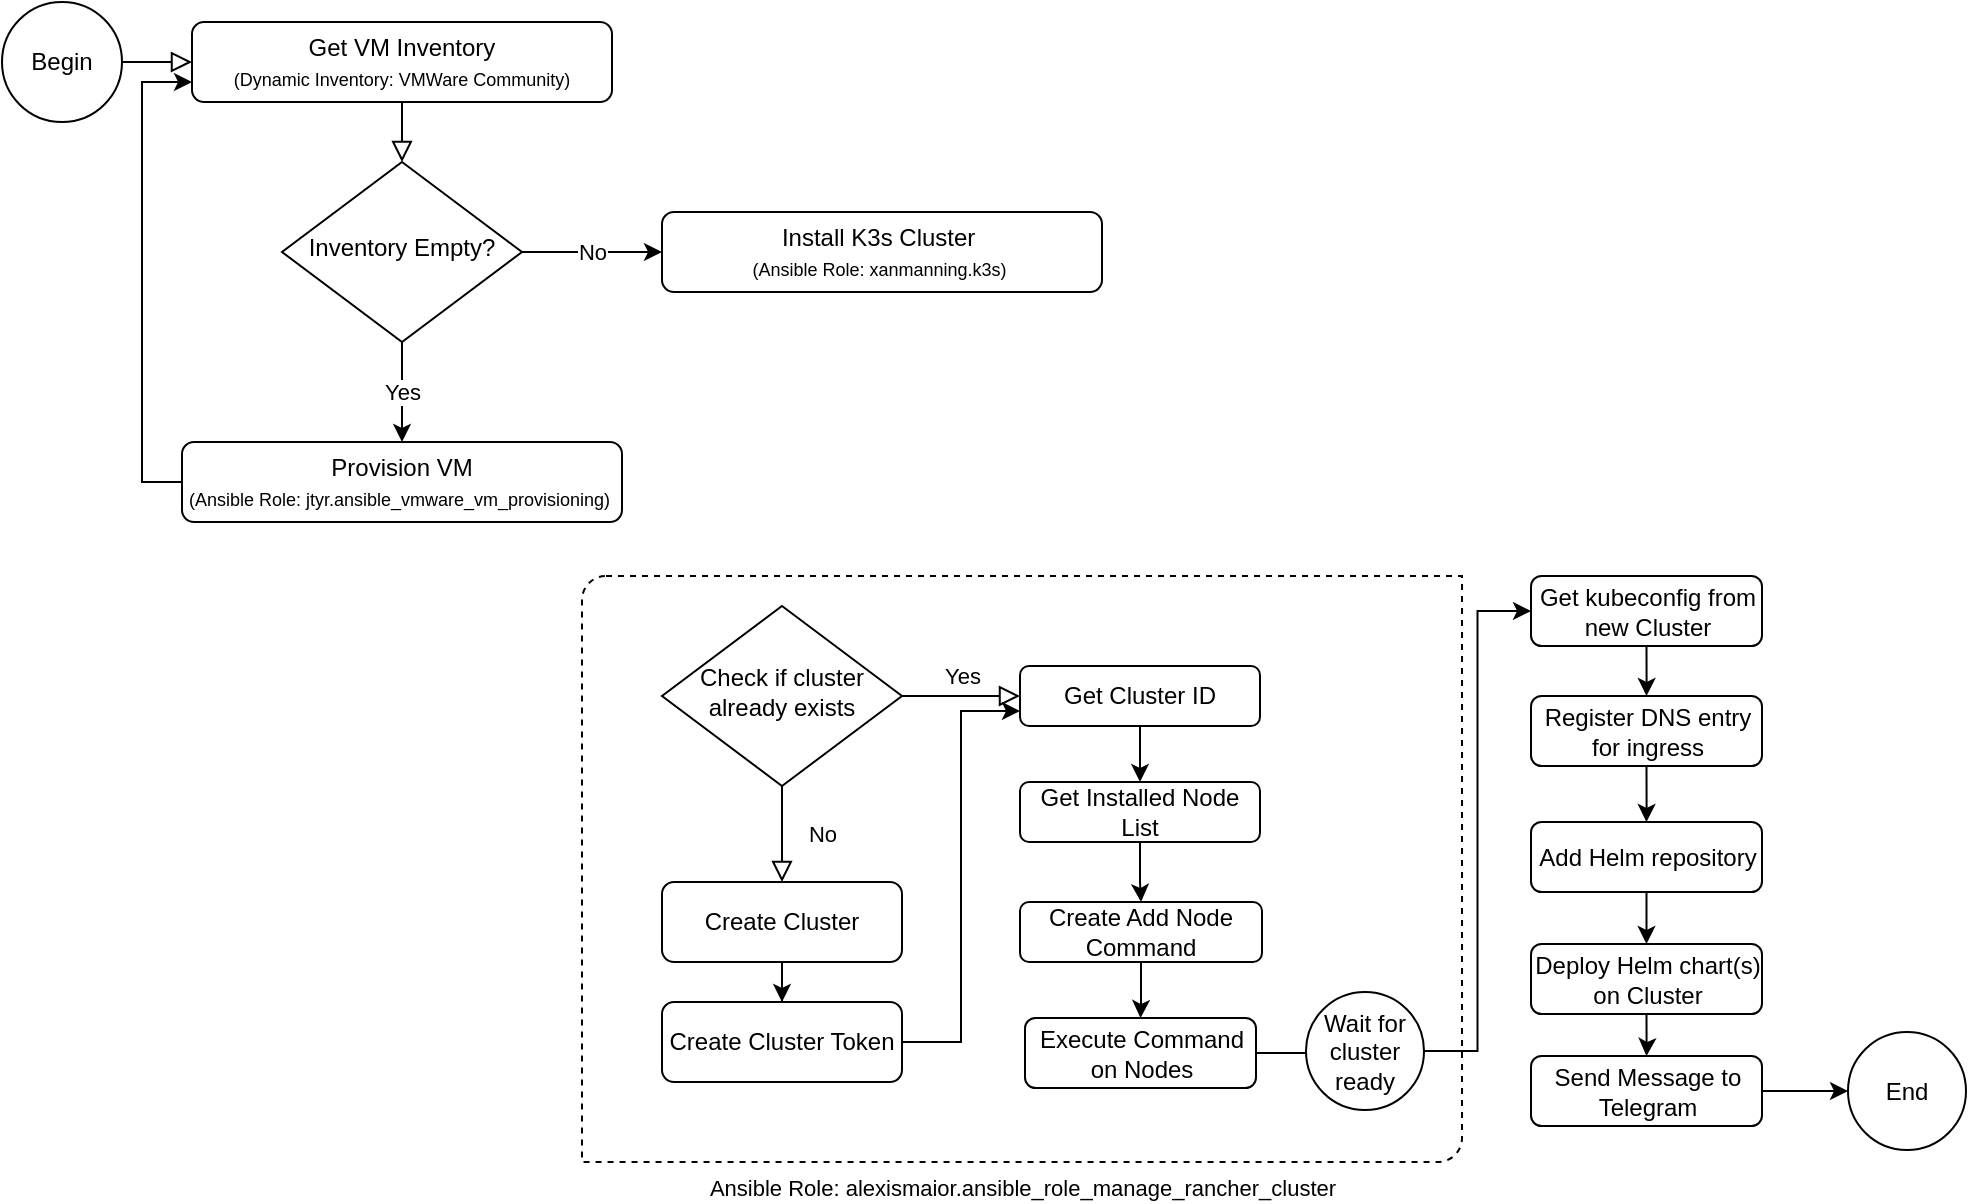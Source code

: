 <mxfile version="13.10.4" type="github"><diagram id="C5RBs43oDa-KdzZeNtuy" name="Page-1"><mxGraphModel dx="868" dy="521" grid="1" gridSize="10" guides="1" tooltips="1" connect="1" arrows="1" fold="1" page="1" pageScale="1" pageWidth="827" pageHeight="1169" math="0" shadow="0"><root><mxCell id="WIyWlLk6GJQsqaUBKTNV-0"/><mxCell id="WIyWlLk6GJQsqaUBKTNV-1" parent="WIyWlLk6GJQsqaUBKTNV-0"/><mxCell id="VpD8w-KAUAByEMXQQ5Yl-3" value="Ansible Role:&amp;nbsp;alexismaior.ansible_role_manage_rancher_cluster&lt;br&gt;" style="verticalLabelPosition=bottom;verticalAlign=top;html=1;shape=mxgraph.basic.diag_round_rect;dx=6;fontSize=11;labelBackgroundColor=none;fillColor=none;dashed=1;" parent="WIyWlLk6GJQsqaUBKTNV-1" vertex="1"><mxGeometry x="290" y="327" width="440" height="293" as="geometry"/></mxCell><mxCell id="WIyWlLk6GJQsqaUBKTNV-2" value="" style="rounded=0;html=1;jettySize=auto;orthogonalLoop=1;fontSize=11;endArrow=block;endFill=0;endSize=8;strokeWidth=1;shadow=0;labelBackgroundColor=none;edgeStyle=orthogonalEdgeStyle;" parent="WIyWlLk6GJQsqaUBKTNV-1" source="JwHX2udDNT2M7cvMBdkV-4" target="JwHX2udDNT2M7cvMBdkV-0" edge="1"><mxGeometry relative="1" as="geometry"><mxPoint x="235" y="120" as="sourcePoint"/></mxGeometry></mxCell><mxCell id="WIyWlLk6GJQsqaUBKTNV-4" value="No" style="rounded=0;html=1;jettySize=auto;orthogonalLoop=1;fontSize=11;endArrow=block;endFill=0;endSize=8;strokeWidth=1;shadow=0;labelBackgroundColor=none;edgeStyle=orthogonalEdgeStyle;" parent="WIyWlLk6GJQsqaUBKTNV-1" source="WIyWlLk6GJQsqaUBKTNV-6" target="WIyWlLk6GJQsqaUBKTNV-11" edge="1"><mxGeometry y="20" relative="1" as="geometry"><mxPoint as="offset"/><mxPoint x="390" y="550" as="targetPoint"/></mxGeometry></mxCell><mxCell id="WIyWlLk6GJQsqaUBKTNV-5" value="Yes" style="edgeStyle=orthogonalEdgeStyle;rounded=0;html=1;jettySize=auto;orthogonalLoop=1;fontSize=11;endArrow=block;endFill=0;endSize=8;strokeWidth=1;shadow=0;labelBackgroundColor=none;" parent="WIyWlLk6GJQsqaUBKTNV-1" source="WIyWlLk6GJQsqaUBKTNV-6" target="ro4fjz_k7fc-FlAlumym-7" edge="1"><mxGeometry y="10" relative="1" as="geometry"><mxPoint as="offset"/><mxPoint x="560" y="385" as="targetPoint"/></mxGeometry></mxCell><mxCell id="WIyWlLk6GJQsqaUBKTNV-6" value="Check if cluster already exists" style="rhombus;whiteSpace=wrap;html=1;shadow=0;fontFamily=Helvetica;fontSize=12;align=center;strokeWidth=1;spacing=6;spacingTop=-4;" parent="WIyWlLk6GJQsqaUBKTNV-1" vertex="1"><mxGeometry x="330" y="342" width="120" height="90" as="geometry"/></mxCell><mxCell id="ro4fjz_k7fc-FlAlumym-2" value="" style="edgeStyle=orthogonalEdgeStyle;rounded=0;orthogonalLoop=1;jettySize=auto;html=1;" parent="WIyWlLk6GJQsqaUBKTNV-1" source="WIyWlLk6GJQsqaUBKTNV-11" target="ro4fjz_k7fc-FlAlumym-1" edge="1"><mxGeometry relative="1" as="geometry"/></mxCell><mxCell id="WIyWlLk6GJQsqaUBKTNV-11" value="Create Cluster" style="rounded=1;whiteSpace=wrap;html=1;fontSize=12;glass=0;strokeWidth=1;shadow=0;" parent="WIyWlLk6GJQsqaUBKTNV-1" vertex="1"><mxGeometry x="330" y="480" width="120" height="40" as="geometry"/></mxCell><mxCell id="ro4fjz_k7fc-FlAlumym-0" value="Begin" style="ellipse;whiteSpace=wrap;html=1;aspect=fixed;" parent="WIyWlLk6GJQsqaUBKTNV-1" vertex="1"><mxGeometry y="40" width="60" height="60" as="geometry"/></mxCell><mxCell id="ro4fjz_k7fc-FlAlumym-10" style="edgeStyle=orthogonalEdgeStyle;rounded=0;orthogonalLoop=1;jettySize=auto;html=1;entryX=0;entryY=0.75;entryDx=0;entryDy=0;" parent="WIyWlLk6GJQsqaUBKTNV-1" source="ro4fjz_k7fc-FlAlumym-1" target="ro4fjz_k7fc-FlAlumym-7" edge="1"><mxGeometry relative="1" as="geometry"/></mxCell><mxCell id="ro4fjz_k7fc-FlAlumym-1" value="Create Cluster Token" style="whiteSpace=wrap;html=1;rounded=1;shadow=0;strokeWidth=1;glass=0;" parent="WIyWlLk6GJQsqaUBKTNV-1" vertex="1"><mxGeometry x="330" y="540" width="120" height="40" as="geometry"/></mxCell><mxCell id="ro4fjz_k7fc-FlAlumym-9" style="edgeStyle=orthogonalEdgeStyle;rounded=0;orthogonalLoop=1;jettySize=auto;html=1;entryX=0.5;entryY=0;entryDx=0;entryDy=0;" parent="WIyWlLk6GJQsqaUBKTNV-1" source="ro4fjz_k7fc-FlAlumym-7" target="ro4fjz_k7fc-FlAlumym-8" edge="1"><mxGeometry relative="1" as="geometry"/></mxCell><mxCell id="ro4fjz_k7fc-FlAlumym-7" value="Get Cluster ID" style="whiteSpace=wrap;html=1;rounded=1;shadow=0;strokeWidth=1;glass=0;" parent="WIyWlLk6GJQsqaUBKTNV-1" vertex="1"><mxGeometry x="509" y="372" width="120" height="30" as="geometry"/></mxCell><mxCell id="ro4fjz_k7fc-FlAlumym-12" value="" style="edgeStyle=orthogonalEdgeStyle;rounded=0;orthogonalLoop=1;jettySize=auto;html=1;" parent="WIyWlLk6GJQsqaUBKTNV-1" source="ro4fjz_k7fc-FlAlumym-8" target="ro4fjz_k7fc-FlAlumym-11" edge="1"><mxGeometry relative="1" as="geometry"/></mxCell><mxCell id="ro4fjz_k7fc-FlAlumym-8" value="Get Installed Node List" style="whiteSpace=wrap;html=1;rounded=1;shadow=0;strokeWidth=1;glass=0;" parent="WIyWlLk6GJQsqaUBKTNV-1" vertex="1"><mxGeometry x="509" y="430" width="120" height="30" as="geometry"/></mxCell><mxCell id="ro4fjz_k7fc-FlAlumym-14" value="" style="edgeStyle=orthogonalEdgeStyle;rounded=0;orthogonalLoop=1;jettySize=auto;html=1;" parent="WIyWlLk6GJQsqaUBKTNV-1" source="ro4fjz_k7fc-FlAlumym-11" target="ro4fjz_k7fc-FlAlumym-13" edge="1"><mxGeometry relative="1" as="geometry"/></mxCell><mxCell id="ro4fjz_k7fc-FlAlumym-11" value="Create Add Node Command" style="whiteSpace=wrap;html=1;rounded=1;shadow=0;strokeWidth=1;glass=0;" parent="WIyWlLk6GJQsqaUBKTNV-1" vertex="1"><mxGeometry x="509" y="490" width="121" height="30" as="geometry"/></mxCell><mxCell id="ro4fjz_k7fc-FlAlumym-16" style="edgeStyle=orthogonalEdgeStyle;rounded=0;orthogonalLoop=1;jettySize=auto;html=1;exitX=1;exitY=0.5;exitDx=0;exitDy=0;entryX=0;entryY=0.5;entryDx=0;entryDy=0;" parent="WIyWlLk6GJQsqaUBKTNV-1" source="ro4fjz_k7fc-FlAlumym-13" edge="1"><mxGeometry relative="1" as="geometry"><mxPoint x="690" y="565.5" as="targetPoint"/></mxGeometry></mxCell><mxCell id="ro4fjz_k7fc-FlAlumym-13" value="Execute Command on Nodes" style="whiteSpace=wrap;html=1;rounded=1;shadow=0;strokeWidth=1;glass=0;" parent="WIyWlLk6GJQsqaUBKTNV-1" vertex="1"><mxGeometry x="511.5" y="548" width="115.5" height="35" as="geometry"/></mxCell><mxCell id="VpD8w-KAUAByEMXQQ5Yl-11" style="edgeStyle=orthogonalEdgeStyle;rounded=0;orthogonalLoop=1;jettySize=auto;html=1;exitX=1;exitY=0.5;exitDx=0;exitDy=0;entryX=0;entryY=0.5;entryDx=0;entryDy=0;fontSize=11;fontColor=#000000;" parent="WIyWlLk6GJQsqaUBKTNV-1" source="ro4fjz_k7fc-FlAlumym-15" target="VpD8w-KAUAByEMXQQ5Yl-6" edge="1"><mxGeometry relative="1" as="geometry"/></mxCell><mxCell id="ro4fjz_k7fc-FlAlumym-15" value="Wait for cluster ready" style="ellipse;whiteSpace=wrap;html=1;aspect=fixed;" parent="WIyWlLk6GJQsqaUBKTNV-1" vertex="1"><mxGeometry x="652" y="535" width="59" height="59" as="geometry"/></mxCell><mxCell id="ro4fjz_k7fc-FlAlumym-17" value="End" style="ellipse;whiteSpace=wrap;html=1;aspect=fixed;" parent="WIyWlLk6GJQsqaUBKTNV-1" vertex="1"><mxGeometry x="923" y="555" width="59" height="59" as="geometry"/></mxCell><mxCell id="JwHX2udDNT2M7cvMBdkV-2" value="Yes" style="edgeStyle=orthogonalEdgeStyle;rounded=0;orthogonalLoop=1;jettySize=auto;html=1;exitX=0.5;exitY=1;exitDx=0;exitDy=0;entryX=0.5;entryY=0;entryDx=0;entryDy=0;" parent="WIyWlLk6GJQsqaUBKTNV-1" source="JwHX2udDNT2M7cvMBdkV-0" target="JwHX2udDNT2M7cvMBdkV-1" edge="1"><mxGeometry relative="1" as="geometry"><mxPoint x="393" y="115" as="sourcePoint"/></mxGeometry></mxCell><mxCell id="JwHX2udDNT2M7cvMBdkV-8" value="No" style="edgeStyle=orthogonalEdgeStyle;rounded=0;orthogonalLoop=1;jettySize=auto;html=1;exitX=1;exitY=0.5;exitDx=0;exitDy=0;" parent="WIyWlLk6GJQsqaUBKTNV-1" source="JwHX2udDNT2M7cvMBdkV-0" target="DnFhQKGukb17FfHY5F8F-0" edge="1"><mxGeometry relative="1" as="geometry"><mxPoint x="330" y="165" as="targetPoint"/></mxGeometry></mxCell><mxCell id="JwHX2udDNT2M7cvMBdkV-0" value="Inventory Empty?" style="rhombus;whiteSpace=wrap;html=1;shadow=0;fontFamily=Helvetica;fontSize=12;align=center;strokeWidth=1;spacing=6;spacingTop=-4;" parent="WIyWlLk6GJQsqaUBKTNV-1" vertex="1"><mxGeometry x="140" y="120" width="120" height="90" as="geometry"/></mxCell><mxCell id="JwHX2udDNT2M7cvMBdkV-7" style="edgeStyle=orthogonalEdgeStyle;rounded=0;orthogonalLoop=1;jettySize=auto;html=1;exitX=0;exitY=0.5;exitDx=0;exitDy=0;entryX=0;entryY=0.75;entryDx=0;entryDy=0;" parent="WIyWlLk6GJQsqaUBKTNV-1" source="JwHX2udDNT2M7cvMBdkV-1" target="JwHX2udDNT2M7cvMBdkV-4" edge="1"><mxGeometry relative="1" as="geometry"/></mxCell><mxCell id="JwHX2udDNT2M7cvMBdkV-1" value="Provision VM &lt;br&gt;&lt;font style=&quot;font-size: 9px&quot;&gt;(Ansible Role:&amp;nbsp;jtyr.ansible_vmware_vm_provisioning)&amp;nbsp;&lt;/font&gt;" style="rounded=1;whiteSpace=wrap;html=1;fontSize=12;glass=0;strokeWidth=1;shadow=0;" parent="WIyWlLk6GJQsqaUBKTNV-1" vertex="1"><mxGeometry x="90" y="260" width="220" height="40" as="geometry"/></mxCell><mxCell id="JwHX2udDNT2M7cvMBdkV-4" value="Get VM Inventory&lt;br&gt;&lt;span style=&quot;font-size: 9px&quot;&gt;(Dynamic Inventory:&amp;nbsp;VMWare Community)&lt;/span&gt;" style="rounded=1;whiteSpace=wrap;html=1;fontSize=12;glass=0;strokeWidth=1;shadow=0;" parent="WIyWlLk6GJQsqaUBKTNV-1" vertex="1"><mxGeometry x="95" y="50" width="210" height="40" as="geometry"/></mxCell><mxCell id="JwHX2udDNT2M7cvMBdkV-5" value="" style="rounded=0;html=1;jettySize=auto;orthogonalLoop=1;fontSize=11;endArrow=block;endFill=0;endSize=8;strokeWidth=1;shadow=0;labelBackgroundColor=none;edgeStyle=orthogonalEdgeStyle;entryX=0;entryY=0.5;entryDx=0;entryDy=0;" parent="WIyWlLk6GJQsqaUBKTNV-1" source="ro4fjz_k7fc-FlAlumym-0" target="JwHX2udDNT2M7cvMBdkV-4" edge="1"><mxGeometry relative="1" as="geometry"><mxPoint x="60" y="70" as="sourcePoint"/><mxPoint x="220" y="70" as="targetPoint"/></mxGeometry></mxCell><mxCell id="VpD8w-KAUAByEMXQQ5Yl-12" style="edgeStyle=orthogonalEdgeStyle;rounded=0;orthogonalLoop=1;jettySize=auto;html=1;exitX=0.5;exitY=1;exitDx=0;exitDy=0;fontSize=11;fontColor=#000000;" parent="WIyWlLk6GJQsqaUBKTNV-1" source="VpD8w-KAUAByEMXQQ5Yl-6" target="VpD8w-KAUAByEMXQQ5Yl-7" edge="1"><mxGeometry relative="1" as="geometry"/></mxCell><mxCell id="VpD8w-KAUAByEMXQQ5Yl-6" value="Get kubeconfig from new Cluster" style="whiteSpace=wrap;html=1;rounded=1;shadow=0;strokeWidth=1;glass=0;" parent="WIyWlLk6GJQsqaUBKTNV-1" vertex="1"><mxGeometry x="764.5" y="327" width="115.5" height="35" as="geometry"/></mxCell><mxCell id="VpD8w-KAUAByEMXQQ5Yl-13" style="edgeStyle=orthogonalEdgeStyle;rounded=0;orthogonalLoop=1;jettySize=auto;html=1;exitX=0.5;exitY=1;exitDx=0;exitDy=0;fontSize=11;fontColor=#000000;" parent="WIyWlLk6GJQsqaUBKTNV-1" source="VpD8w-KAUAByEMXQQ5Yl-7" target="VpD8w-KAUAByEMXQQ5Yl-8" edge="1"><mxGeometry relative="1" as="geometry"/></mxCell><mxCell id="VpD8w-KAUAByEMXQQ5Yl-7" value="Register DNS entry for ingress" style="whiteSpace=wrap;html=1;rounded=1;shadow=0;strokeWidth=1;glass=0;" parent="WIyWlLk6GJQsqaUBKTNV-1" vertex="1"><mxGeometry x="764.5" y="387" width="115.5" height="35" as="geometry"/></mxCell><mxCell id="VpD8w-KAUAByEMXQQ5Yl-14" style="edgeStyle=orthogonalEdgeStyle;rounded=0;orthogonalLoop=1;jettySize=auto;html=1;exitX=0.5;exitY=1;exitDx=0;exitDy=0;entryX=0.5;entryY=0;entryDx=0;entryDy=0;fontSize=11;fontColor=#000000;" parent="WIyWlLk6GJQsqaUBKTNV-1" source="VpD8w-KAUAByEMXQQ5Yl-8" target="VpD8w-KAUAByEMXQQ5Yl-9" edge="1"><mxGeometry relative="1" as="geometry"/></mxCell><mxCell id="VpD8w-KAUAByEMXQQ5Yl-8" value="Add Helm repository" style="whiteSpace=wrap;html=1;rounded=1;shadow=0;strokeWidth=1;glass=0;" parent="WIyWlLk6GJQsqaUBKTNV-1" vertex="1"><mxGeometry x="764.5" y="450" width="115.5" height="35" as="geometry"/></mxCell><mxCell id="VpD8w-KAUAByEMXQQ5Yl-15" style="edgeStyle=orthogonalEdgeStyle;rounded=0;orthogonalLoop=1;jettySize=auto;html=1;exitX=0.5;exitY=1;exitDx=0;exitDy=0;fontSize=11;fontColor=#000000;" parent="WIyWlLk6GJQsqaUBKTNV-1" source="VpD8w-KAUAByEMXQQ5Yl-9" target="VpD8w-KAUAByEMXQQ5Yl-10" edge="1"><mxGeometry relative="1" as="geometry"/></mxCell><mxCell id="VpD8w-KAUAByEMXQQ5Yl-9" value="Deploy Helm chart(s) on Cluster" style="whiteSpace=wrap;html=1;rounded=1;shadow=0;strokeWidth=1;glass=0;" parent="WIyWlLk6GJQsqaUBKTNV-1" vertex="1"><mxGeometry x="764.5" y="511" width="115.5" height="35" as="geometry"/></mxCell><mxCell id="VpD8w-KAUAByEMXQQ5Yl-16" style="edgeStyle=orthogonalEdgeStyle;rounded=0;orthogonalLoop=1;jettySize=auto;html=1;exitX=1;exitY=0.5;exitDx=0;exitDy=0;fontSize=11;fontColor=#000000;" parent="WIyWlLk6GJQsqaUBKTNV-1" source="VpD8w-KAUAByEMXQQ5Yl-10" target="ro4fjz_k7fc-FlAlumym-17" edge="1"><mxGeometry relative="1" as="geometry"/></mxCell><mxCell id="VpD8w-KAUAByEMXQQ5Yl-10" value="Send Message to Telegram" style="whiteSpace=wrap;html=1;rounded=1;shadow=0;strokeWidth=1;glass=0;" parent="WIyWlLk6GJQsqaUBKTNV-1" vertex="1"><mxGeometry x="764.5" y="567" width="115.5" height="35" as="geometry"/></mxCell><mxCell id="DnFhQKGukb17FfHY5F8F-0" value="&lt;font&gt;Install K3s Cluster&amp;nbsp;&lt;br&gt;&lt;/font&gt;&lt;font style=&quot;font-size: 9px&quot;&gt;(Ansible Role: xanmanning.k3s)&amp;nbsp;&lt;/font&gt;" style="rounded=1;whiteSpace=wrap;html=1;fontSize=12;glass=0;strokeWidth=1;shadow=0;" vertex="1" parent="WIyWlLk6GJQsqaUBKTNV-1"><mxGeometry x="330" y="145" width="220" height="40" as="geometry"/></mxCell></root></mxGraphModel></diagram></mxfile>